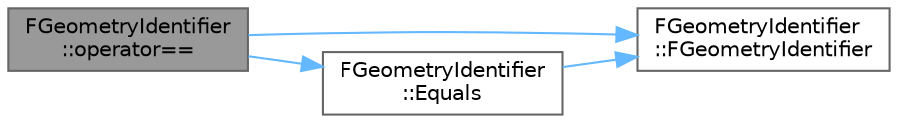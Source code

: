 digraph "FGeometryIdentifier::operator=="
{
 // INTERACTIVE_SVG=YES
 // LATEX_PDF_SIZE
  bgcolor="transparent";
  edge [fontname=Helvetica,fontsize=10,labelfontname=Helvetica,labelfontsize=10];
  node [fontname=Helvetica,fontsize=10,shape=box,height=0.2,width=0.4];
  rankdir="LR";
  Node1 [id="Node000001",label="FGeometryIdentifier\l::operator==",height=0.2,width=0.4,color="gray40", fillcolor="grey60", style="filled", fontcolor="black",tooltip=" "];
  Node1 -> Node2 [id="edge1_Node000001_Node000002",color="steelblue1",style="solid",tooltip=" "];
  Node2 [id="Node000002",label="FGeometryIdentifier\l::FGeometryIdentifier",height=0.2,width=0.4,color="grey40", fillcolor="white", style="filled",URL="$d4/da3/structFGeometryIdentifier.html#ae4363e284adbde02b2e5e2ef6abc697e",tooltip=" "];
  Node1 -> Node3 [id="edge2_Node000001_Node000003",color="steelblue1",style="solid",tooltip=" "];
  Node3 [id="Node000003",label="FGeometryIdentifier\l::Equals",height=0.2,width=0.4,color="grey40", fillcolor="white", style="filled",URL="$d4/da3/structFGeometryIdentifier.html#adff9e39ce0dd19822f27a2b961f262b6",tooltip=" "];
  Node3 -> Node2 [id="edge3_Node000003_Node000002",color="steelblue1",style="solid",tooltip=" "];
}
